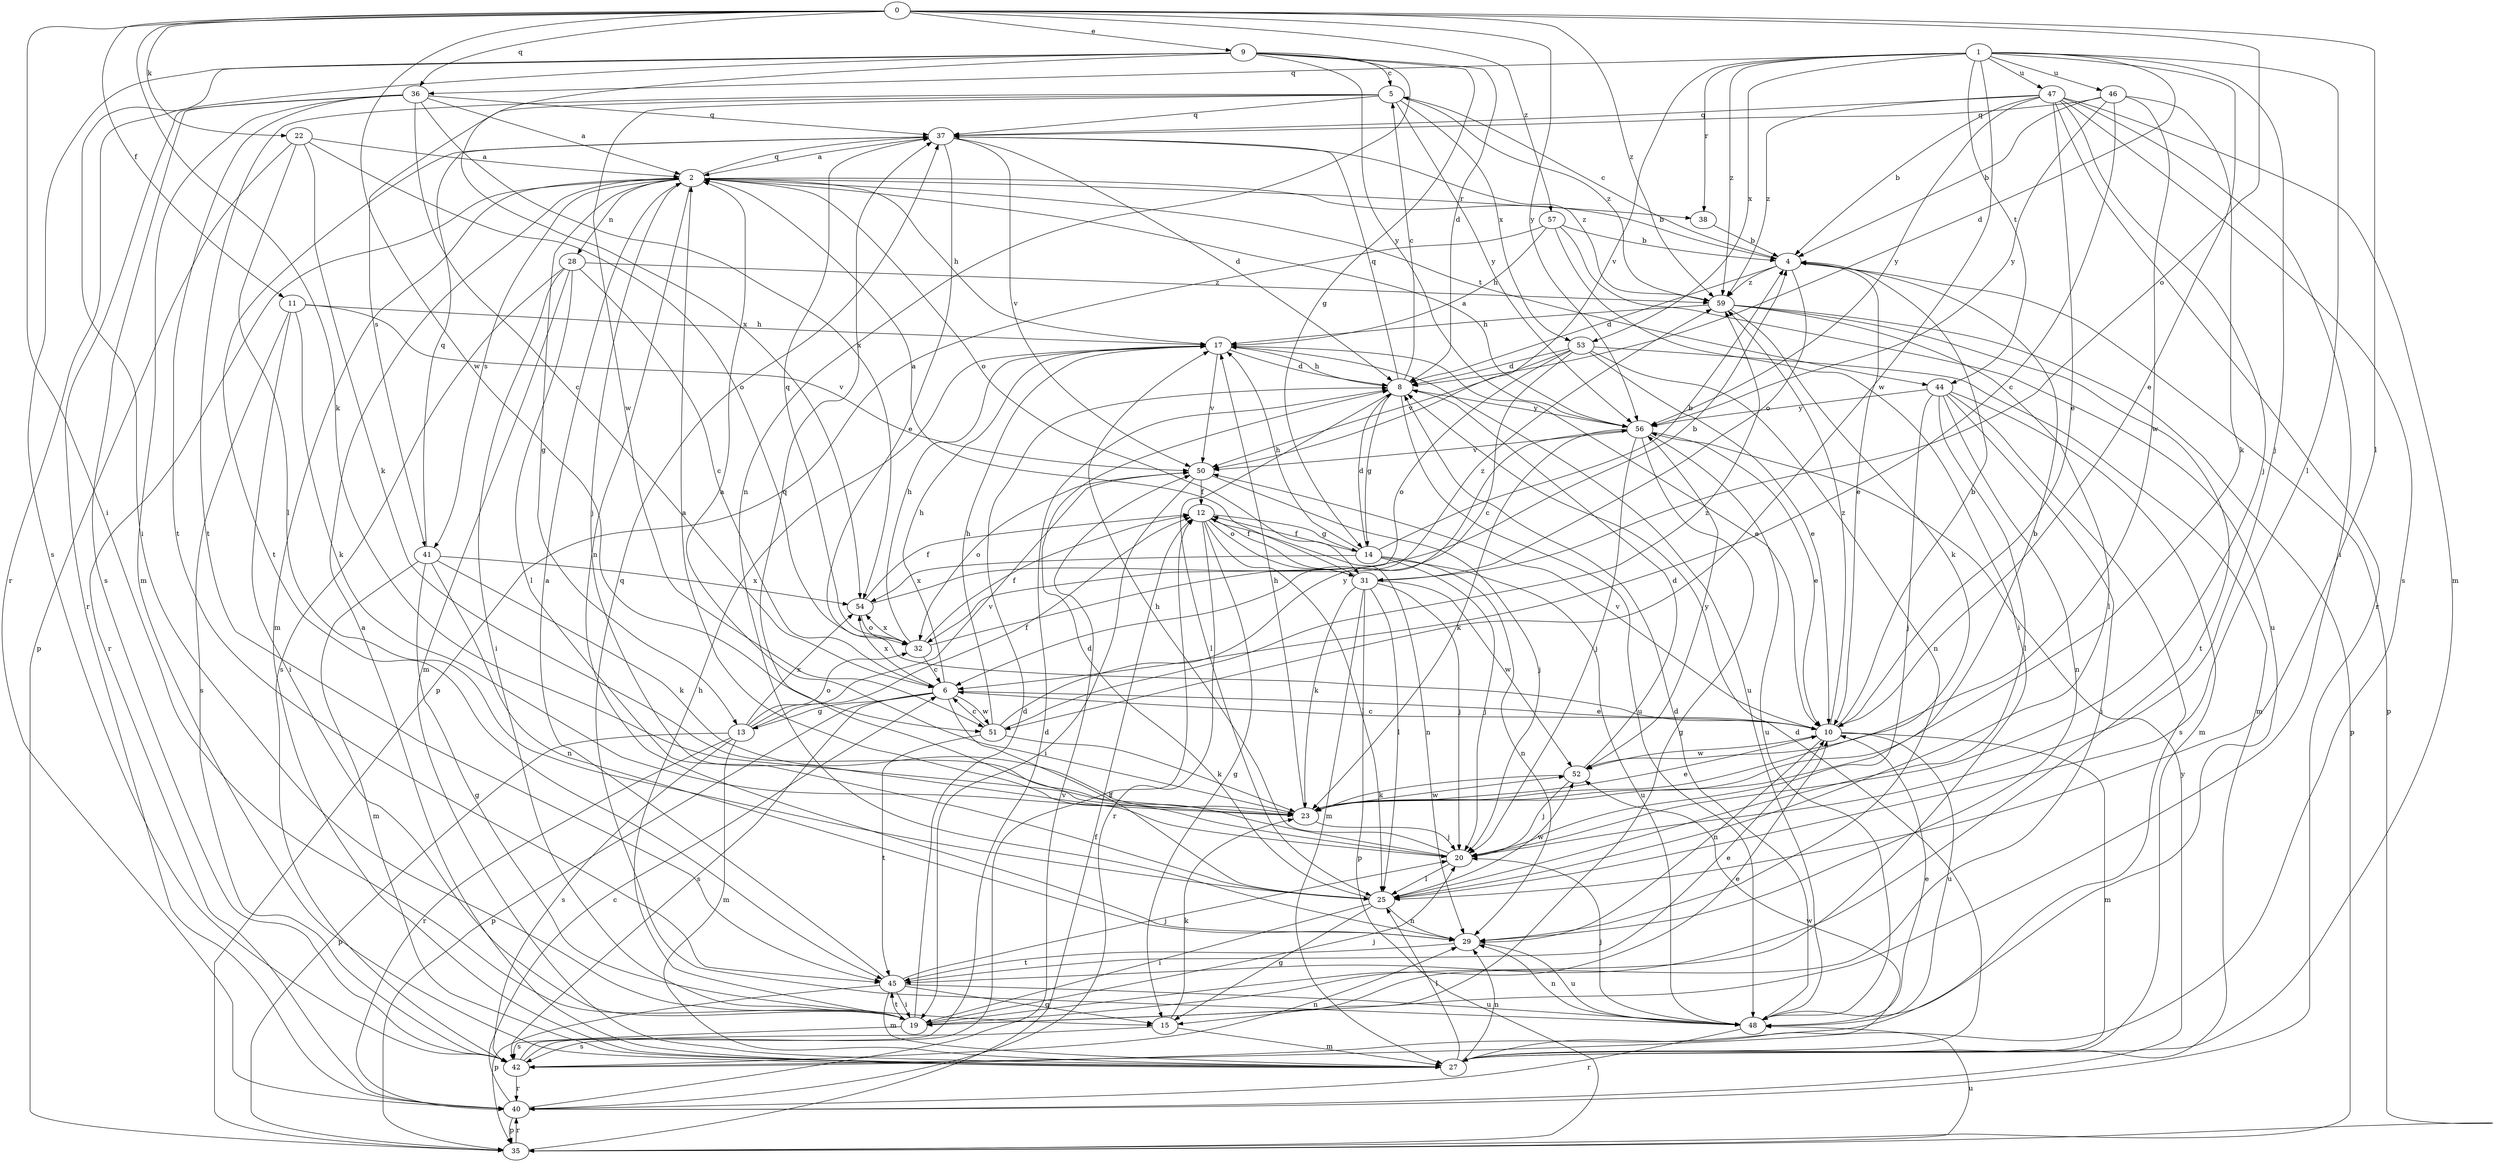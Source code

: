 strict digraph  {
0;
1;
2;
4;
5;
6;
8;
9;
10;
11;
12;
13;
14;
15;
17;
19;
20;
22;
23;
25;
27;
28;
29;
31;
32;
35;
36;
37;
38;
40;
41;
42;
44;
45;
46;
47;
48;
50;
51;
52;
53;
54;
56;
57;
59;
0 -> 9  [label=e];
0 -> 11  [label=f];
0 -> 19  [label=i];
0 -> 22  [label=k];
0 -> 23  [label=k];
0 -> 25  [label=l];
0 -> 31  [label=o];
0 -> 36  [label=q];
0 -> 51  [label=w];
0 -> 56  [label=y];
0 -> 57  [label=z];
0 -> 59  [label=z];
1 -> 8  [label=d];
1 -> 10  [label=e];
1 -> 20  [label=j];
1 -> 25  [label=l];
1 -> 36  [label=q];
1 -> 38  [label=r];
1 -> 44  [label=t];
1 -> 46  [label=u];
1 -> 47  [label=u];
1 -> 50  [label=v];
1 -> 51  [label=w];
1 -> 53  [label=x];
1 -> 59  [label=z];
2 -> 4  [label=b];
2 -> 13  [label=g];
2 -> 17  [label=h];
2 -> 20  [label=j];
2 -> 27  [label=m];
2 -> 28  [label=n];
2 -> 29  [label=n];
2 -> 31  [label=o];
2 -> 37  [label=q];
2 -> 38  [label=r];
2 -> 40  [label=r];
2 -> 41  [label=s];
2 -> 44  [label=t];
4 -> 5  [label=c];
4 -> 8  [label=d];
4 -> 10  [label=e];
4 -> 31  [label=o];
4 -> 35  [label=p];
4 -> 59  [label=z];
5 -> 37  [label=q];
5 -> 41  [label=s];
5 -> 45  [label=t];
5 -> 51  [label=w];
5 -> 53  [label=x];
5 -> 56  [label=y];
5 -> 59  [label=z];
6 -> 10  [label=e];
6 -> 13  [label=g];
6 -> 17  [label=h];
6 -> 25  [label=l];
6 -> 35  [label=p];
6 -> 42  [label=s];
6 -> 51  [label=w];
6 -> 54  [label=x];
8 -> 5  [label=c];
8 -> 14  [label=g];
8 -> 17  [label=h];
8 -> 25  [label=l];
8 -> 37  [label=q];
8 -> 48  [label=u];
8 -> 56  [label=y];
9 -> 5  [label=c];
9 -> 8  [label=d];
9 -> 14  [label=g];
9 -> 19  [label=i];
9 -> 29  [label=n];
9 -> 40  [label=r];
9 -> 42  [label=s];
9 -> 54  [label=x];
9 -> 56  [label=y];
10 -> 4  [label=b];
10 -> 6  [label=c];
10 -> 27  [label=m];
10 -> 29  [label=n];
10 -> 48  [label=u];
10 -> 50  [label=v];
10 -> 52  [label=w];
10 -> 59  [label=z];
11 -> 17  [label=h];
11 -> 19  [label=i];
11 -> 23  [label=k];
11 -> 42  [label=s];
11 -> 50  [label=v];
12 -> 14  [label=g];
12 -> 15  [label=g];
12 -> 25  [label=l];
12 -> 29  [label=n];
12 -> 31  [label=o];
12 -> 40  [label=r];
13 -> 12  [label=f];
13 -> 27  [label=m];
13 -> 32  [label=o];
13 -> 35  [label=p];
13 -> 40  [label=r];
13 -> 42  [label=s];
13 -> 50  [label=v];
13 -> 54  [label=x];
14 -> 4  [label=b];
14 -> 8  [label=d];
14 -> 12  [label=f];
14 -> 17  [label=h];
14 -> 20  [label=j];
14 -> 29  [label=n];
14 -> 48  [label=u];
14 -> 54  [label=x];
15 -> 23  [label=k];
15 -> 27  [label=m];
15 -> 42  [label=s];
17 -> 8  [label=d];
17 -> 10  [label=e];
17 -> 48  [label=u];
17 -> 50  [label=v];
19 -> 8  [label=d];
19 -> 10  [label=e];
19 -> 17  [label=h];
19 -> 20  [label=j];
19 -> 42  [label=s];
19 -> 45  [label=t];
20 -> 2  [label=a];
20 -> 17  [label=h];
20 -> 25  [label=l];
20 -> 37  [label=q];
22 -> 2  [label=a];
22 -> 23  [label=k];
22 -> 25  [label=l];
22 -> 32  [label=o];
22 -> 35  [label=p];
23 -> 2  [label=a];
23 -> 4  [label=b];
23 -> 10  [label=e];
23 -> 17  [label=h];
23 -> 20  [label=j];
23 -> 52  [label=w];
25 -> 8  [label=d];
25 -> 15  [label=g];
25 -> 19  [label=i];
25 -> 29  [label=n];
25 -> 52  [label=w];
27 -> 2  [label=a];
27 -> 8  [label=d];
27 -> 25  [label=l];
27 -> 29  [label=n];
27 -> 52  [label=w];
28 -> 6  [label=c];
28 -> 19  [label=i];
28 -> 25  [label=l];
28 -> 27  [label=m];
28 -> 42  [label=s];
28 -> 59  [label=z];
29 -> 45  [label=t];
29 -> 48  [label=u];
31 -> 2  [label=a];
31 -> 12  [label=f];
31 -> 20  [label=j];
31 -> 23  [label=k];
31 -> 25  [label=l];
31 -> 27  [label=m];
31 -> 35  [label=p];
31 -> 52  [label=w];
32 -> 6  [label=c];
32 -> 12  [label=f];
32 -> 17  [label=h];
32 -> 37  [label=q];
32 -> 54  [label=x];
32 -> 59  [label=z];
35 -> 12  [label=f];
35 -> 40  [label=r];
35 -> 48  [label=u];
36 -> 2  [label=a];
36 -> 6  [label=c];
36 -> 27  [label=m];
36 -> 37  [label=q];
36 -> 40  [label=r];
36 -> 42  [label=s];
36 -> 45  [label=t];
36 -> 54  [label=x];
37 -> 2  [label=a];
37 -> 8  [label=d];
37 -> 10  [label=e];
37 -> 45  [label=t];
37 -> 50  [label=v];
37 -> 59  [label=z];
38 -> 4  [label=b];
40 -> 6  [label=c];
40 -> 35  [label=p];
40 -> 50  [label=v];
40 -> 56  [label=y];
41 -> 15  [label=g];
41 -> 23  [label=k];
41 -> 27  [label=m];
41 -> 29  [label=n];
41 -> 37  [label=q];
41 -> 54  [label=x];
42 -> 8  [label=d];
42 -> 12  [label=f];
42 -> 29  [label=n];
42 -> 40  [label=r];
44 -> 19  [label=i];
44 -> 20  [label=j];
44 -> 25  [label=l];
44 -> 27  [label=m];
44 -> 29  [label=n];
44 -> 42  [label=s];
44 -> 56  [label=y];
45 -> 2  [label=a];
45 -> 10  [label=e];
45 -> 15  [label=g];
45 -> 19  [label=i];
45 -> 20  [label=j];
45 -> 27  [label=m];
45 -> 35  [label=p];
45 -> 48  [label=u];
46 -> 4  [label=b];
46 -> 6  [label=c];
46 -> 23  [label=k];
46 -> 37  [label=q];
46 -> 52  [label=w];
46 -> 56  [label=y];
47 -> 4  [label=b];
47 -> 10  [label=e];
47 -> 19  [label=i];
47 -> 20  [label=j];
47 -> 27  [label=m];
47 -> 37  [label=q];
47 -> 40  [label=r];
47 -> 42  [label=s];
47 -> 56  [label=y];
47 -> 59  [label=z];
48 -> 8  [label=d];
48 -> 10  [label=e];
48 -> 20  [label=j];
48 -> 29  [label=n];
48 -> 37  [label=q];
48 -> 40  [label=r];
50 -> 12  [label=f];
50 -> 19  [label=i];
50 -> 20  [label=j];
50 -> 32  [label=o];
51 -> 6  [label=c];
51 -> 17  [label=h];
51 -> 23  [label=k];
51 -> 45  [label=t];
51 -> 56  [label=y];
51 -> 59  [label=z];
52 -> 8  [label=d];
52 -> 20  [label=j];
52 -> 23  [label=k];
52 -> 56  [label=y];
53 -> 6  [label=c];
53 -> 8  [label=d];
53 -> 10  [label=e];
53 -> 27  [label=m];
53 -> 29  [label=n];
53 -> 32  [label=o];
53 -> 50  [label=v];
54 -> 4  [label=b];
54 -> 12  [label=f];
54 -> 32  [label=o];
56 -> 2  [label=a];
56 -> 10  [label=e];
56 -> 15  [label=g];
56 -> 20  [label=j];
56 -> 23  [label=k];
56 -> 48  [label=u];
56 -> 50  [label=v];
57 -> 4  [label=b];
57 -> 17  [label=h];
57 -> 19  [label=i];
57 -> 35  [label=p];
57 -> 48  [label=u];
59 -> 17  [label=h];
59 -> 23  [label=k];
59 -> 25  [label=l];
59 -> 35  [label=p];
59 -> 45  [label=t];
}
